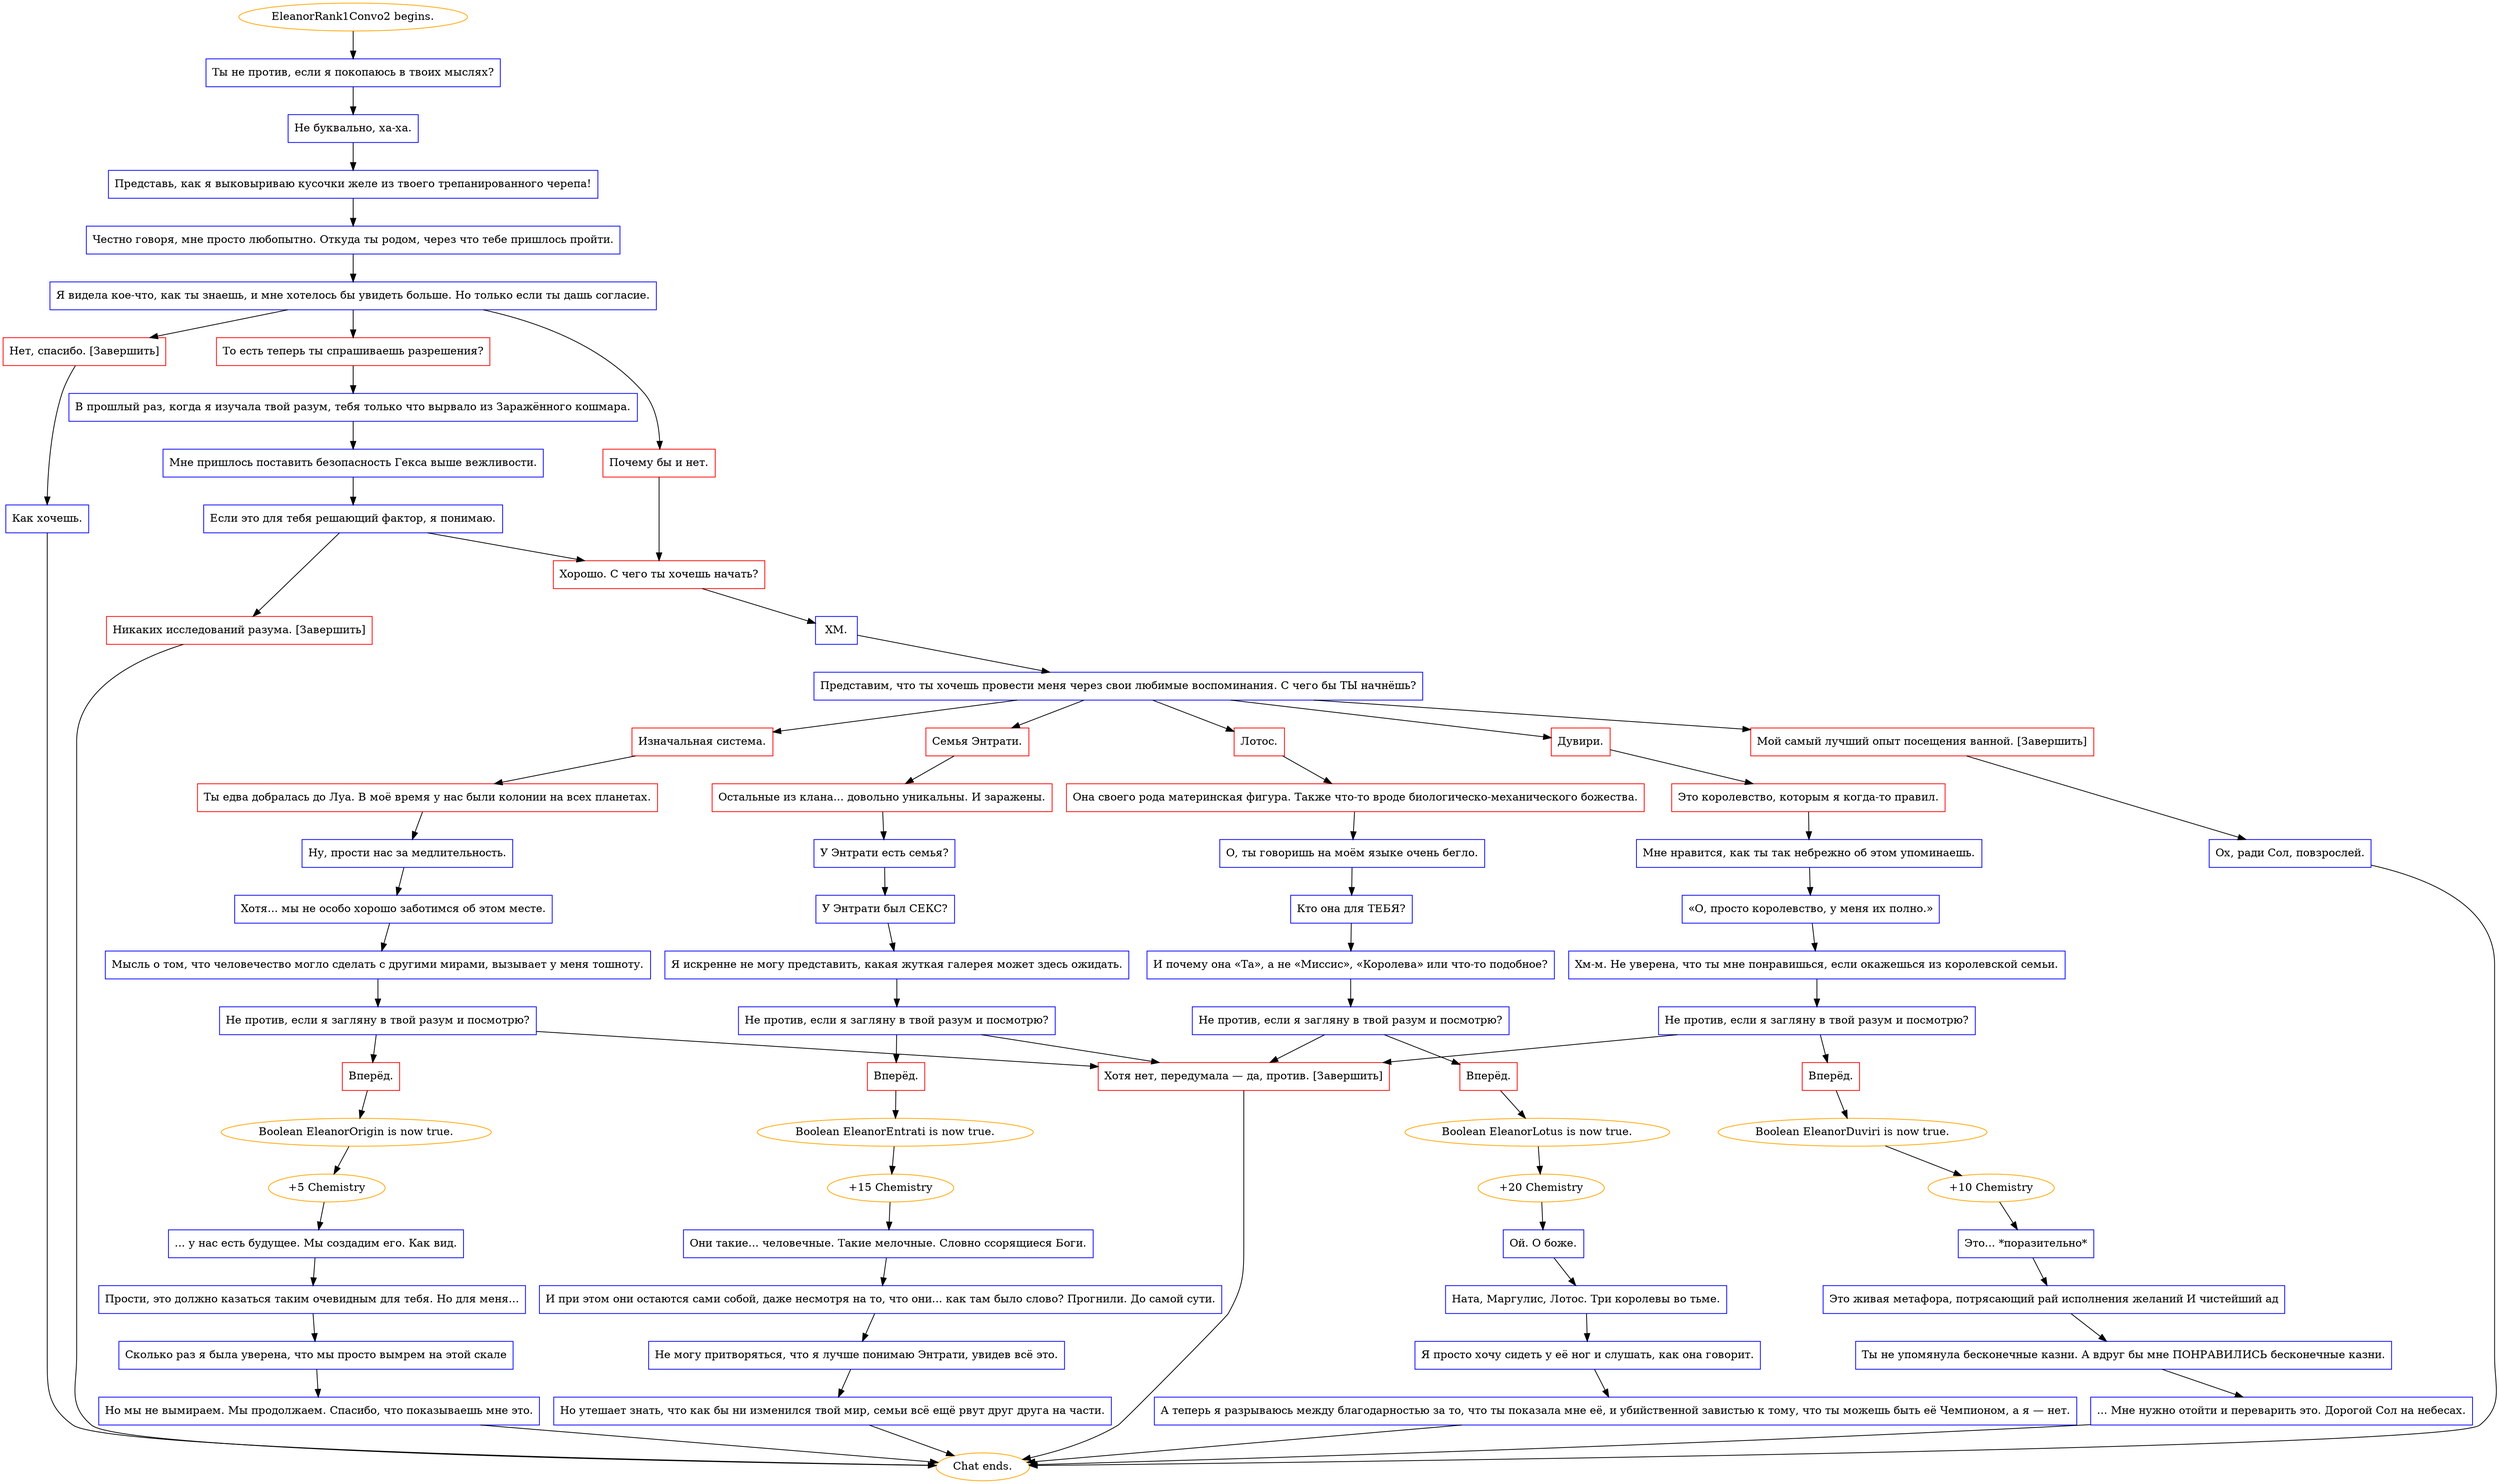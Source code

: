 digraph {
	"EleanorRank1Convo2 begins." [color=orange];
		"EleanorRank1Convo2 begins." -> j1377294238;
	j1377294238 [label="Ты не против, если я покопаюсь в твоих мыслях?",shape=box,color=blue];
		j1377294238 -> j806463835;
	j806463835 [label="Не буквально, ха-ха.",shape=box,color=blue];
		j806463835 -> j2907979327;
	j2907979327 [label="Представь, как я выковыриваю кусочки желе из твоего трепанированного черепа!",shape=box,color=blue];
		j2907979327 -> j967994667;
	j967994667 [label="Честно говоря, мне просто любопытно. Откуда ты родом, через что тебе пришлось пройти.",shape=box,color=blue];
		j967994667 -> j1277676256;
	j1277676256 [label="Я видела кое-что, как ты знаешь, и мне хотелось бы увидеть больше. Но только если ты дашь согласие.",shape=box,color=blue];
		j1277676256 -> j3122483797;
		j1277676256 -> j3345355608;
		j1277676256 -> j555917559;
	j3122483797 [label="Почему бы и нет.",shape=box,color=red];
		j3122483797 -> j3333380620;
	j3345355608 [label="То есть теперь ты спрашиваешь разрешения?",shape=box,color=red];
		j3345355608 -> j1503885776;
	j555917559 [label="Нет, спасибо. [Завершить]",shape=box,color=red];
		j555917559 -> j156587793;
	j3333380620 [label="Хорошо. С чего ты хочешь начать?",shape=box,color=red];
		j3333380620 -> j1362231231;
	j1503885776 [label="В прошлый раз, когда я изучала твой разум, тебя только что вырвало из Заражённого кошмара.",shape=box,color=blue];
		j1503885776 -> j2498067395;
	j156587793 [label="Как хочешь.",shape=box,color=blue];
		j156587793 -> "Chat ends.";
	j1362231231 [label="ХМ.",shape=box,color=blue];
		j1362231231 -> j981580068;
	j2498067395 [label="Мне пришлось поставить безопасность Гекса выше вежливости.",shape=box,color=blue];
		j2498067395 -> j2566982482;
	"Chat ends." [color=orange];
	j981580068 [label="Представим, что ты хочешь провести меня через свои любимые воспоминания. С чего бы ТЫ начнёшь?",shape=box,color=blue];
		j981580068 -> j1491255317;
		j981580068 -> j1262571147;
		j981580068 -> j4284140480;
		j981580068 -> j2976105692;
		j981580068 -> j2538805990;
	j2566982482 [label="Если это для тебя решающий фактор, я понимаю.",shape=box,color=blue];
		j2566982482 -> j3333380620;
		j2566982482 -> j3549122967;
	j1491255317 [label="Дувири.",shape=box,color=red];
		j1491255317 -> j3485629086;
	j1262571147 [label="Изначальная система.",shape=box,color=red];
		j1262571147 -> j401286355;
	j4284140480 [label="Семья Энтрати.",shape=box,color=red];
		j4284140480 -> j3236784304;
	j2976105692 [label="Лотос.",shape=box,color=red];
		j2976105692 -> j2236014466;
	j2538805990 [label="Мой самый лучший опыт посещения ванной. [Завершить]",shape=box,color=red];
		j2538805990 -> j937489505;
	j3549122967 [label="Никаких исследований разума. [Завершить]",shape=box,color=red];
		j3549122967 -> "Chat ends.";
	j3485629086 [label="Это королевство, которым я когда-то правил.",shape=box,color=red];
		j3485629086 -> j1616394633;
	j401286355 [label="Ты едва добралась до Луа. В моё время у нас были колонии на всех планетах.",shape=box,color=red];
		j401286355 -> j1773101062;
	j3236784304 [label="Остальные из клана... довольно уникальны. И заражены.",shape=box,color=red];
		j3236784304 -> j191707118;
	j2236014466 [label="Она своего рода материнская фигура. Также что-то вроде биологическо-механического божества.",shape=box,color=red];
		j2236014466 -> j327825401;
	j937489505 [label="Ох, ради Сол, повзрослей.",shape=box,color=blue];
		j937489505 -> "Chat ends.";
	j1616394633 [label="Мне нравится, как ты так небрежно об этом упоминаешь.",shape=box,color=blue];
		j1616394633 -> j672259521;
	j1773101062 [label="Ну, прости нас за медлительность.",shape=box,color=blue];
		j1773101062 -> j1027588080;
	j191707118 [label="У Энтрати есть семья?",shape=box,color=blue];
		j191707118 -> j369059421;
	j327825401 [label="О, ты говоришь на моём языке очень бегло.",shape=box,color=blue];
		j327825401 -> j545028607;
	j672259521 [label="«О, просто королевство, у меня их полно.»",shape=box,color=blue];
		j672259521 -> j2998147665;
	j1027588080 [label="Хотя... мы не особо хорошо заботимся об этом месте.",shape=box,color=blue];
		j1027588080 -> j2474309716;
	j369059421 [label="У Энтрати был СЕКС?",shape=box,color=blue];
		j369059421 -> j1172324670;
	j545028607 [label="Кто она для ТЕБЯ?",shape=box,color=blue];
		j545028607 -> j819667235;
	j2998147665 [label="Хм-м. Не уверена, что ты мне понравишься, если окажешься из королевской семьи.",shape=box,color=blue];
		j2998147665 -> j3144277820;
	j2474309716 [label="Мысль о том, что человечество могло сделать с другими мирами, вызывает у меня тошноту.",shape=box,color=blue];
		j2474309716 -> j2982104612;
	j1172324670 [label="Я искренне не могу представить, какая жуткая галерея может здесь ожидать.",shape=box,color=blue];
		j1172324670 -> j1199694697;
	j819667235 [label="И почему она «Та», а не «Миссис», «Королева» или что-то подобное?",shape=box,color=blue];
		j819667235 -> j895204020;
	j3144277820 [label="Не против, если я загляну в твой разум и посмотрю?",shape=box,color=blue];
		j3144277820 -> j3575478765;
		j3144277820 -> j2921950600;
	j2982104612 [label="Не против, если я загляну в твой разум и посмотрю?",shape=box,color=blue];
		j2982104612 -> j119239034;
		j2982104612 -> j2921950600;
	j1199694697 [label="Не против, если я загляну в твой разум и посмотрю?",shape=box,color=blue];
		j1199694697 -> j115284793;
		j1199694697 -> j2921950600;
	j895204020 [label="Не против, если я загляну в твой разум и посмотрю?",shape=box,color=blue];
		j895204020 -> j1694396882;
		j895204020 -> j2921950600;
	j3575478765 [label="Вперёд.",shape=box,color=red];
		j3575478765 -> j287728914;
	j2921950600 [label="Хотя нет, передумала — да, против. [Завершить]",shape=box,color=red];
		j2921950600 -> "Chat ends.";
	j119239034 [label="Вперёд.",shape=box,color=red];
		j119239034 -> j3236296059;
	j115284793 [label="Вперёд.",shape=box,color=red];
		j115284793 -> j409081605;
	j1694396882 [label="Вперёд.",shape=box,color=red];
		j1694396882 -> j3786497405;
	j287728914 [label="Boolean EleanorDuviri is now true.",color=orange];
		j287728914 -> j1761786661;
	j3236296059 [label="Boolean EleanorOrigin is now true.",color=orange];
		j3236296059 -> j3145522047;
	j409081605 [label="Boolean EleanorEntrati is now true.",color=orange];
		j409081605 -> j3786459364;
	j3786497405 [label="Boolean EleanorLotus is now true.",color=orange];
		j3786497405 -> j1981109121;
	j1761786661 [label="+10 Chemistry",color=orange];
		j1761786661 -> j1510998025;
	j3145522047 [label="+5 Chemistry",color=orange];
		j3145522047 -> j1888290913;
	j3786459364 [label="+15 Chemistry",color=orange];
		j3786459364 -> j3008532903;
	j1981109121 [label="+20 Chemistry",color=orange];
		j1981109121 -> j1905578632;
	j1510998025 [label="Это... *поразительно*",shape=box,color=blue];
		j1510998025 -> j1203250494;
	j1888290913 [label="... у нас есть будущее. Мы создадим его. Как вид.",shape=box,color=blue];
		j1888290913 -> j151447705;
	j3008532903 [label="Они такие... человечные. Такие мелочные. Словно ссорящиеся Боги.",shape=box,color=blue];
		j3008532903 -> j2922370919;
	j1905578632 [label="Ой. О боже.",shape=box,color=blue];
		j1905578632 -> j691841927;
	j1203250494 [label="Это живая метафора, потрясающий рай исполнения желаний И чистейший ад",shape=box,color=blue];
		j1203250494 -> j3384223297;
	j151447705 [label="Прости, это должно казаться таким очевидным для тебя. Но для меня...",shape=box,color=blue];
		j151447705 -> j3470630324;
	j2922370919 [label="И при этом они остаются сами собой, даже несмотря на то, что они... как там было слово? Прогнили. До самой сути.",shape=box,color=blue];
		j2922370919 -> j3759453280;
	j691841927 [label="Ната, Маргулис, Лотос. Три королевы во тьме.",shape=box,color=blue];
		j691841927 -> j1566141272;
	j3384223297 [label="Ты не упомянула бесконечные казни. А вдруг бы мне ПОНРАВИЛИСЬ бесконечные казни.",shape=box,color=blue];
		j3384223297 -> j2502077595;
	j3470630324 [label="Сколько раз я была уверена, что мы просто вымрем на этой скале",shape=box,color=blue];
		j3470630324 -> j3691572124;
	j3759453280 [label="Не могу притворяться, что я лучше понимаю Энтрати, увидев всё это.",shape=box,color=blue];
		j3759453280 -> j3108707999;
	j1566141272 [label="Я просто хочу сидеть у её ног и слушать, как она говорит.",shape=box,color=blue];
		j1566141272 -> j1447247925;
	j2502077595 [label="... Мне нужно отойти и переварить это. Дорогой Сол на небесах.",shape=box,color=blue];
		j2502077595 -> "Chat ends.";
	j3691572124 [label="Но мы не вымираем. Мы продолжаем. Спасибо, что показываешь мне это.",shape=box,color=blue];
		j3691572124 -> "Chat ends.";
	j3108707999 [label="Но утешает знать, что как бы ни изменился твой мир, семьи всё ещё рвут друг друга на части.",shape=box,color=blue];
		j3108707999 -> "Chat ends.";
	j1447247925 [label="А теперь я разрываюсь между благодарностью за то, что ты показала мне её, и убийственной завистью к тому, что ты можешь быть её Чемпионом, а я — нет.",shape=box,color=blue];
		j1447247925 -> "Chat ends.";
}